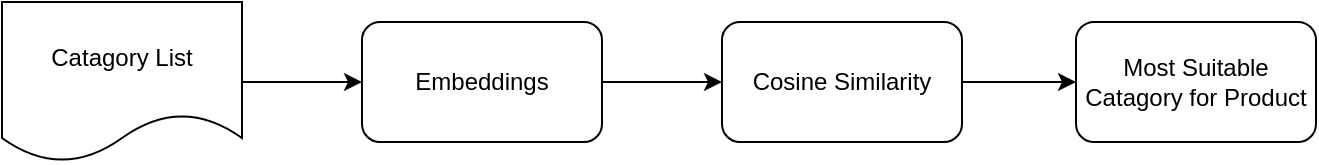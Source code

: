 <mxfile version="27.2.0">
  <diagram name="Sayfa -1" id="LZmxCFsq6RdVCciG-EJJ">
    <mxGraphModel dx="1152" dy="589" grid="1" gridSize="10" guides="1" tooltips="1" connect="1" arrows="1" fold="1" page="1" pageScale="1" pageWidth="827" pageHeight="1169" math="0" shadow="0">
      <root>
        <mxCell id="0" />
        <mxCell id="1" parent="0" />
        <mxCell id="QoeDpqGoFHgT96D--xaK-6" style="edgeStyle=orthogonalEdgeStyle;rounded=0;orthogonalLoop=1;jettySize=auto;html=1;exitX=1;exitY=0.5;exitDx=0;exitDy=0;entryX=0;entryY=0.5;entryDx=0;entryDy=0;" edge="1" parent="1" source="QoeDpqGoFHgT96D--xaK-1" target="QoeDpqGoFHgT96D--xaK-3">
          <mxGeometry relative="1" as="geometry" />
        </mxCell>
        <mxCell id="QoeDpqGoFHgT96D--xaK-1" value="Embeddings" style="rounded=1;whiteSpace=wrap;html=1;" vertex="1" parent="1">
          <mxGeometry x="350" y="280" width="120" height="60" as="geometry" />
        </mxCell>
        <mxCell id="QoeDpqGoFHgT96D--xaK-7" style="edgeStyle=orthogonalEdgeStyle;rounded=0;orthogonalLoop=1;jettySize=auto;html=1;exitX=1;exitY=0.5;exitDx=0;exitDy=0;entryX=0;entryY=0.5;entryDx=0;entryDy=0;" edge="1" parent="1" source="QoeDpqGoFHgT96D--xaK-2" target="QoeDpqGoFHgT96D--xaK-1">
          <mxGeometry relative="1" as="geometry" />
        </mxCell>
        <mxCell id="QoeDpqGoFHgT96D--xaK-2" value="Catagory List" style="shape=document;whiteSpace=wrap;html=1;boundedLbl=1;" vertex="1" parent="1">
          <mxGeometry x="170" y="270" width="120" height="80" as="geometry" />
        </mxCell>
        <mxCell id="QoeDpqGoFHgT96D--xaK-5" value="" style="edgeStyle=orthogonalEdgeStyle;rounded=0;orthogonalLoop=1;jettySize=auto;html=1;" edge="1" parent="1" source="QoeDpqGoFHgT96D--xaK-3" target="QoeDpqGoFHgT96D--xaK-4">
          <mxGeometry relative="1" as="geometry" />
        </mxCell>
        <mxCell id="QoeDpqGoFHgT96D--xaK-3" value="Cosine Similarity" style="rounded=1;whiteSpace=wrap;html=1;" vertex="1" parent="1">
          <mxGeometry x="530" y="280" width="120" height="60" as="geometry" />
        </mxCell>
        <mxCell id="QoeDpqGoFHgT96D--xaK-4" value="Most Suitable Catagory for Product" style="whiteSpace=wrap;html=1;rounded=1;" vertex="1" parent="1">
          <mxGeometry x="707" y="280" width="120" height="60" as="geometry" />
        </mxCell>
      </root>
    </mxGraphModel>
  </diagram>
</mxfile>
